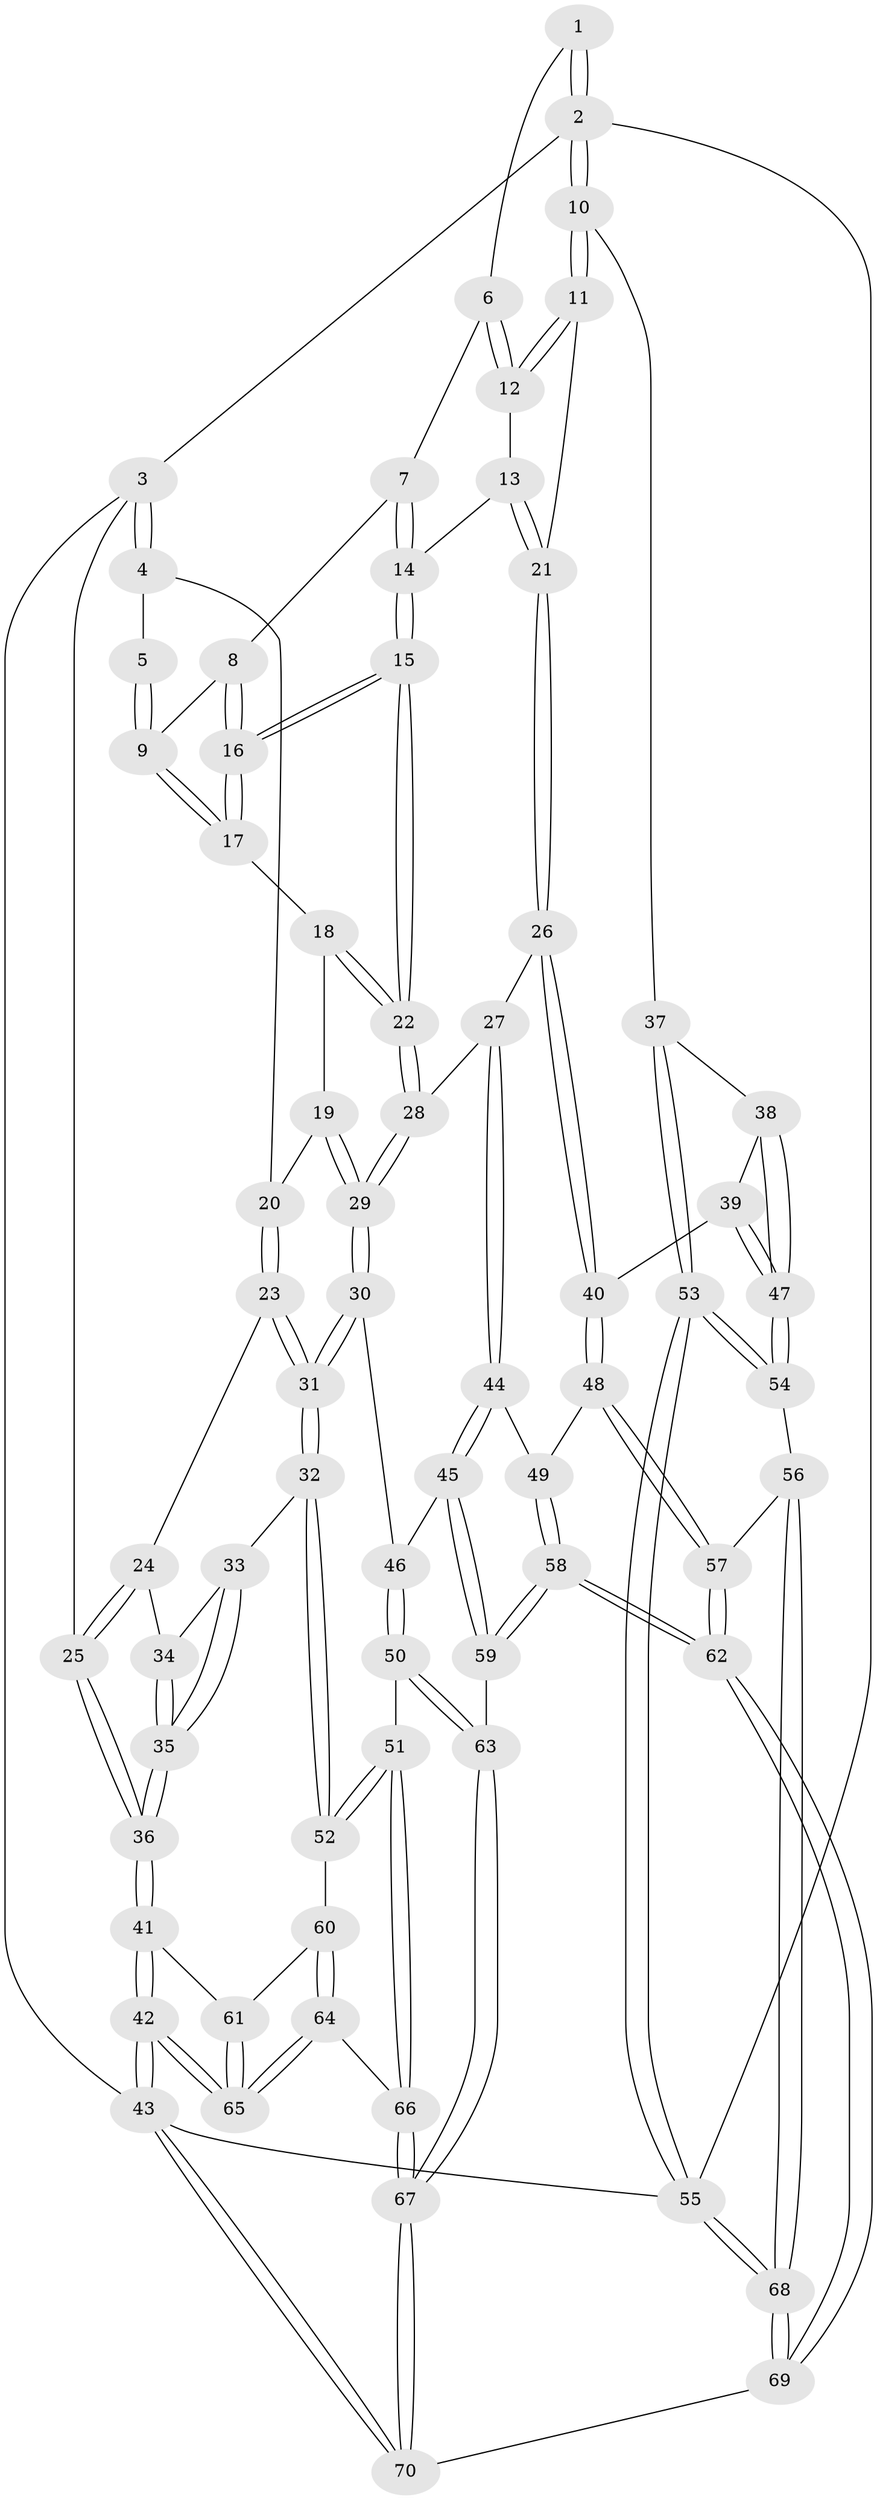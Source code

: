 // Generated by graph-tools (version 1.1) at 2025/27/03/15/25 16:27:56]
// undirected, 70 vertices, 172 edges
graph export_dot {
graph [start="1"]
  node [color=gray90,style=filled];
  1 [pos="+0.683209294073165+0"];
  2 [pos="+1+0"];
  3 [pos="+0+0"];
  4 [pos="+0+0"];
  5 [pos="+0.40455819982417085+0"];
  6 [pos="+0.6813461056797461+0"];
  7 [pos="+0.6487198684845253+0"];
  8 [pos="+0.46867844694034344+0.11614494219503271"];
  9 [pos="+0.3728910371445443+0.15645544735523426"];
  10 [pos="+1+0.2320847947447559"];
  11 [pos="+0.8601492849451612+0.1810320963975311"];
  12 [pos="+0.7347458338598853+0.004409066560797979"];
  13 [pos="+0.6935898880176276+0.23853162766817748"];
  14 [pos="+0.5900421174386279+0.2254319225265493"];
  15 [pos="+0.5823153464828629+0.23226841019233402"];
  16 [pos="+0.58132585383652+0.2316538733764051"];
  17 [pos="+0.36734887257338067+0.1632714708352367"];
  18 [pos="+0.3541348987139223+0.17469312043656804"];
  19 [pos="+0.33674426442569055+0.1855061271094075"];
  20 [pos="+0.23815042408377077+0.1667931867247306"];
  21 [pos="+0.7668251670919741+0.290154665457898"];
  22 [pos="+0.5590779054271239+0.2933668745205389"];
  23 [pos="+0.2070405600718788+0.21683108140644208"];
  24 [pos="+0.13008781616461856+0.2851546736806833"];
  25 [pos="+0+0.27368497936295805"];
  26 [pos="+0.7525790059291724+0.46987756003472253"];
  27 [pos="+0.635569086479333+0.4398470631974318"];
  28 [pos="+0.5430055727938091+0.4035311033118741"];
  29 [pos="+0.4098491117377689+0.4430407283188894"];
  30 [pos="+0.37932009166354563+0.4779408961893664"];
  31 [pos="+0.2858586578480668+0.5023471581232892"];
  32 [pos="+0.21357276950784662+0.5363042721823573"];
  33 [pos="+0.20068799341570337+0.5315827696500993"];
  34 [pos="+0.13777408474604047+0.3201504086647211"];
  35 [pos="+0+0.5198701802070059"];
  36 [pos="+0+0.5184030535669891"];
  37 [pos="+1+0.40209682988346557"];
  38 [pos="+0.9501665654061511+0.4628197044977662"];
  39 [pos="+0.81651932470372+0.4852256571749874"];
  40 [pos="+0.7709575188770214+0.4891947227227452"];
  41 [pos="+0+0.6739256202293056"];
  42 [pos="+0+0.9996724297243753"];
  43 [pos="+0+1"];
  44 [pos="+0.5449022626987884+0.6215529538737697"];
  45 [pos="+0.4732632628704765+0.6353290749965264"];
  46 [pos="+0.3995142058245256+0.5141514155133117"];
  47 [pos="+0.953895812720741+0.7050663046830109"];
  48 [pos="+0.7533429643835851+0.5708727750014866"];
  49 [pos="+0.630202309902106+0.6333518315525599"];
  50 [pos="+0.3460679851168404+0.7849215920877756"];
  51 [pos="+0.30181330412999724+0.7691010907358805"];
  52 [pos="+0.21978282444648353+0.6772908670760948"];
  53 [pos="+1+0.7424747977907484"];
  54 [pos="+0.9661026838411191+0.7624564657206935"];
  55 [pos="+1+1"];
  56 [pos="+0.8492762221604112+0.8088487988723102"];
  57 [pos="+0.7949142787909388+0.7816903842827846"];
  58 [pos="+0.5321027533333949+0.8801438638669111"];
  59 [pos="+0.47531443461157863+0.8177311110808146"];
  60 [pos="+0.1901432334606542+0.7038078790646682"];
  61 [pos="+0.17246498351832892+0.7101399381512322"];
  62 [pos="+0.5401533876342299+0.893173552462811"];
  63 [pos="+0.3578877909322861+0.789872384012595"];
  64 [pos="+0.15442871455661458+0.8114585235417628"];
  65 [pos="+0+0.9369518966329563"];
  66 [pos="+0.2033127255949996+0.9036276401235092"];
  67 [pos="+0.14035600428479936+1"];
  68 [pos="+0.9911589099564347+1"];
  69 [pos="+0.5169478581450028+1"];
  70 [pos="+0.1303223775971819+1"];
  1 -- 2;
  1 -- 2;
  1 -- 6;
  2 -- 3;
  2 -- 10;
  2 -- 10;
  2 -- 55;
  3 -- 4;
  3 -- 4;
  3 -- 25;
  3 -- 43;
  4 -- 5;
  4 -- 20;
  5 -- 9;
  5 -- 9;
  6 -- 7;
  6 -- 12;
  6 -- 12;
  7 -- 8;
  7 -- 14;
  7 -- 14;
  8 -- 9;
  8 -- 16;
  8 -- 16;
  9 -- 17;
  9 -- 17;
  10 -- 11;
  10 -- 11;
  10 -- 37;
  11 -- 12;
  11 -- 12;
  11 -- 21;
  12 -- 13;
  13 -- 14;
  13 -- 21;
  13 -- 21;
  14 -- 15;
  14 -- 15;
  15 -- 16;
  15 -- 16;
  15 -- 22;
  15 -- 22;
  16 -- 17;
  16 -- 17;
  17 -- 18;
  18 -- 19;
  18 -- 22;
  18 -- 22;
  19 -- 20;
  19 -- 29;
  19 -- 29;
  20 -- 23;
  20 -- 23;
  21 -- 26;
  21 -- 26;
  22 -- 28;
  22 -- 28;
  23 -- 24;
  23 -- 31;
  23 -- 31;
  24 -- 25;
  24 -- 25;
  24 -- 34;
  25 -- 36;
  25 -- 36;
  26 -- 27;
  26 -- 40;
  26 -- 40;
  27 -- 28;
  27 -- 44;
  27 -- 44;
  28 -- 29;
  28 -- 29;
  29 -- 30;
  29 -- 30;
  30 -- 31;
  30 -- 31;
  30 -- 46;
  31 -- 32;
  31 -- 32;
  32 -- 33;
  32 -- 52;
  32 -- 52;
  33 -- 34;
  33 -- 35;
  33 -- 35;
  34 -- 35;
  34 -- 35;
  35 -- 36;
  35 -- 36;
  36 -- 41;
  36 -- 41;
  37 -- 38;
  37 -- 53;
  37 -- 53;
  38 -- 39;
  38 -- 47;
  38 -- 47;
  39 -- 40;
  39 -- 47;
  39 -- 47;
  40 -- 48;
  40 -- 48;
  41 -- 42;
  41 -- 42;
  41 -- 61;
  42 -- 43;
  42 -- 43;
  42 -- 65;
  42 -- 65;
  43 -- 70;
  43 -- 70;
  43 -- 55;
  44 -- 45;
  44 -- 45;
  44 -- 49;
  45 -- 46;
  45 -- 59;
  45 -- 59;
  46 -- 50;
  46 -- 50;
  47 -- 54;
  47 -- 54;
  48 -- 49;
  48 -- 57;
  48 -- 57;
  49 -- 58;
  49 -- 58;
  50 -- 51;
  50 -- 63;
  50 -- 63;
  51 -- 52;
  51 -- 52;
  51 -- 66;
  51 -- 66;
  52 -- 60;
  53 -- 54;
  53 -- 54;
  53 -- 55;
  53 -- 55;
  54 -- 56;
  55 -- 68;
  55 -- 68;
  56 -- 57;
  56 -- 68;
  56 -- 68;
  57 -- 62;
  57 -- 62;
  58 -- 59;
  58 -- 59;
  58 -- 62;
  58 -- 62;
  59 -- 63;
  60 -- 61;
  60 -- 64;
  60 -- 64;
  61 -- 65;
  61 -- 65;
  62 -- 69;
  62 -- 69;
  63 -- 67;
  63 -- 67;
  64 -- 65;
  64 -- 65;
  64 -- 66;
  66 -- 67;
  66 -- 67;
  67 -- 70;
  67 -- 70;
  68 -- 69;
  68 -- 69;
  69 -- 70;
}

